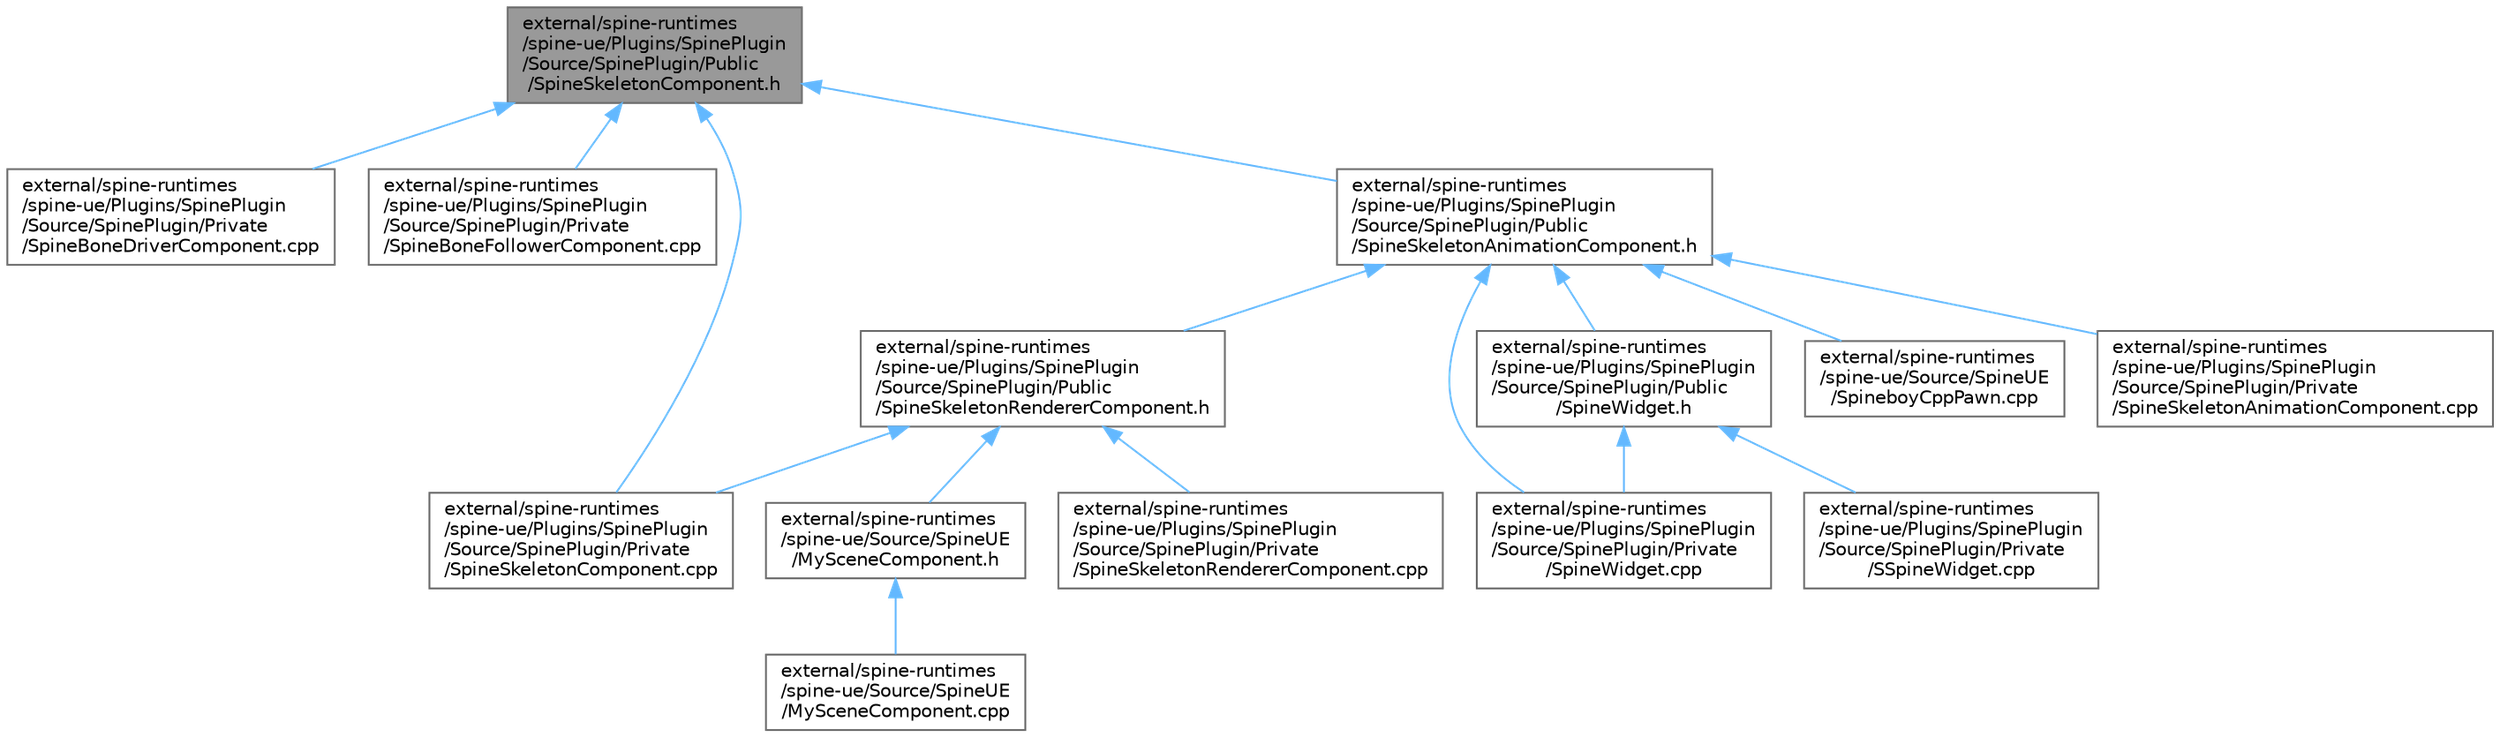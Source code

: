 digraph "external/spine-runtimes/spine-ue/Plugins/SpinePlugin/Source/SpinePlugin/Public/SpineSkeletonComponent.h"
{
 // LATEX_PDF_SIZE
  bgcolor="transparent";
  edge [fontname=Helvetica,fontsize=10,labelfontname=Helvetica,labelfontsize=10];
  node [fontname=Helvetica,fontsize=10,shape=box,height=0.2,width=0.4];
  Node1 [id="Node000001",label="external/spine-runtimes\l/spine-ue/Plugins/SpinePlugin\l/Source/SpinePlugin/Public\l/SpineSkeletonComponent.h",height=0.2,width=0.4,color="gray40", fillcolor="grey60", style="filled", fontcolor="black",tooltip=" "];
  Node1 -> Node2 [id="edge1_Node000001_Node000002",dir="back",color="steelblue1",style="solid",tooltip=" "];
  Node2 [id="Node000002",label="external/spine-runtimes\l/spine-ue/Plugins/SpinePlugin\l/Source/SpinePlugin/Private\l/SpineBoneDriverComponent.cpp",height=0.2,width=0.4,color="grey40", fillcolor="white", style="filled",URL="$_spine_bone_driver_component_8cpp.html",tooltip=" "];
  Node1 -> Node3 [id="edge2_Node000001_Node000003",dir="back",color="steelblue1",style="solid",tooltip=" "];
  Node3 [id="Node000003",label="external/spine-runtimes\l/spine-ue/Plugins/SpinePlugin\l/Source/SpinePlugin/Private\l/SpineBoneFollowerComponent.cpp",height=0.2,width=0.4,color="grey40", fillcolor="white", style="filled",URL="$_spine_bone_follower_component_8cpp.html",tooltip=" "];
  Node1 -> Node4 [id="edge3_Node000001_Node000004",dir="back",color="steelblue1",style="solid",tooltip=" "];
  Node4 [id="Node000004",label="external/spine-runtimes\l/spine-ue/Plugins/SpinePlugin\l/Source/SpinePlugin/Private\l/SpineSkeletonComponent.cpp",height=0.2,width=0.4,color="grey40", fillcolor="white", style="filled",URL="$_spine_skeleton_component_8cpp.html",tooltip=" "];
  Node1 -> Node5 [id="edge4_Node000001_Node000005",dir="back",color="steelblue1",style="solid",tooltip=" "];
  Node5 [id="Node000005",label="external/spine-runtimes\l/spine-ue/Plugins/SpinePlugin\l/Source/SpinePlugin/Public\l/SpineSkeletonAnimationComponent.h",height=0.2,width=0.4,color="grey40", fillcolor="white", style="filled",URL="$_spine_skeleton_animation_component_8h.html",tooltip=" "];
  Node5 -> Node6 [id="edge5_Node000005_Node000006",dir="back",color="steelblue1",style="solid",tooltip=" "];
  Node6 [id="Node000006",label="external/spine-runtimes\l/spine-ue/Plugins/SpinePlugin\l/Source/SpinePlugin/Private\l/SpineSkeletonAnimationComponent.cpp",height=0.2,width=0.4,color="grey40", fillcolor="white", style="filled",URL="$_spine_skeleton_animation_component_8cpp.html",tooltip=" "];
  Node5 -> Node7 [id="edge6_Node000005_Node000007",dir="back",color="steelblue1",style="solid",tooltip=" "];
  Node7 [id="Node000007",label="external/spine-runtimes\l/spine-ue/Plugins/SpinePlugin\l/Source/SpinePlugin/Private\l/SpineWidget.cpp",height=0.2,width=0.4,color="grey40", fillcolor="white", style="filled",URL="$_spine_widget_8cpp.html",tooltip=" "];
  Node5 -> Node8 [id="edge7_Node000005_Node000008",dir="back",color="steelblue1",style="solid",tooltip=" "];
  Node8 [id="Node000008",label="external/spine-runtimes\l/spine-ue/Plugins/SpinePlugin\l/Source/SpinePlugin/Public\l/SpineSkeletonRendererComponent.h",height=0.2,width=0.4,color="grey40", fillcolor="white", style="filled",URL="$_spine_skeleton_renderer_component_8h.html",tooltip=" "];
  Node8 -> Node4 [id="edge8_Node000008_Node000004",dir="back",color="steelblue1",style="solid",tooltip=" "];
  Node8 -> Node9 [id="edge9_Node000008_Node000009",dir="back",color="steelblue1",style="solid",tooltip=" "];
  Node9 [id="Node000009",label="external/spine-runtimes\l/spine-ue/Plugins/SpinePlugin\l/Source/SpinePlugin/Private\l/SpineSkeletonRendererComponent.cpp",height=0.2,width=0.4,color="grey40", fillcolor="white", style="filled",URL="$_spine_skeleton_renderer_component_8cpp.html",tooltip=" "];
  Node8 -> Node10 [id="edge10_Node000008_Node000010",dir="back",color="steelblue1",style="solid",tooltip=" "];
  Node10 [id="Node000010",label="external/spine-runtimes\l/spine-ue/Source/SpineUE\l/MySceneComponent.h",height=0.2,width=0.4,color="grey40", fillcolor="white", style="filled",URL="$_my_scene_component_8h.html",tooltip=" "];
  Node10 -> Node11 [id="edge11_Node000010_Node000011",dir="back",color="steelblue1",style="solid",tooltip=" "];
  Node11 [id="Node000011",label="external/spine-runtimes\l/spine-ue/Source/SpineUE\l/MySceneComponent.cpp",height=0.2,width=0.4,color="grey40", fillcolor="white", style="filled",URL="$_my_scene_component_8cpp.html",tooltip=" "];
  Node5 -> Node12 [id="edge12_Node000005_Node000012",dir="back",color="steelblue1",style="solid",tooltip=" "];
  Node12 [id="Node000012",label="external/spine-runtimes\l/spine-ue/Plugins/SpinePlugin\l/Source/SpinePlugin/Public\l/SpineWidget.h",height=0.2,width=0.4,color="grey40", fillcolor="white", style="filled",URL="$_spine_widget_8h.html",tooltip=" "];
  Node12 -> Node13 [id="edge13_Node000012_Node000013",dir="back",color="steelblue1",style="solid",tooltip=" "];
  Node13 [id="Node000013",label="external/spine-runtimes\l/spine-ue/Plugins/SpinePlugin\l/Source/SpinePlugin/Private\l/SSpineWidget.cpp",height=0.2,width=0.4,color="grey40", fillcolor="white", style="filled",URL="$_s_spine_widget_8cpp.html",tooltip=" "];
  Node12 -> Node7 [id="edge14_Node000012_Node000007",dir="back",color="steelblue1",style="solid",tooltip=" "];
  Node5 -> Node14 [id="edge15_Node000005_Node000014",dir="back",color="steelblue1",style="solid",tooltip=" "];
  Node14 [id="Node000014",label="external/spine-runtimes\l/spine-ue/Source/SpineUE\l/SpineboyCppPawn.cpp",height=0.2,width=0.4,color="grey40", fillcolor="white", style="filled",URL="$_spineboy_cpp_pawn_8cpp.html",tooltip=" "];
}
